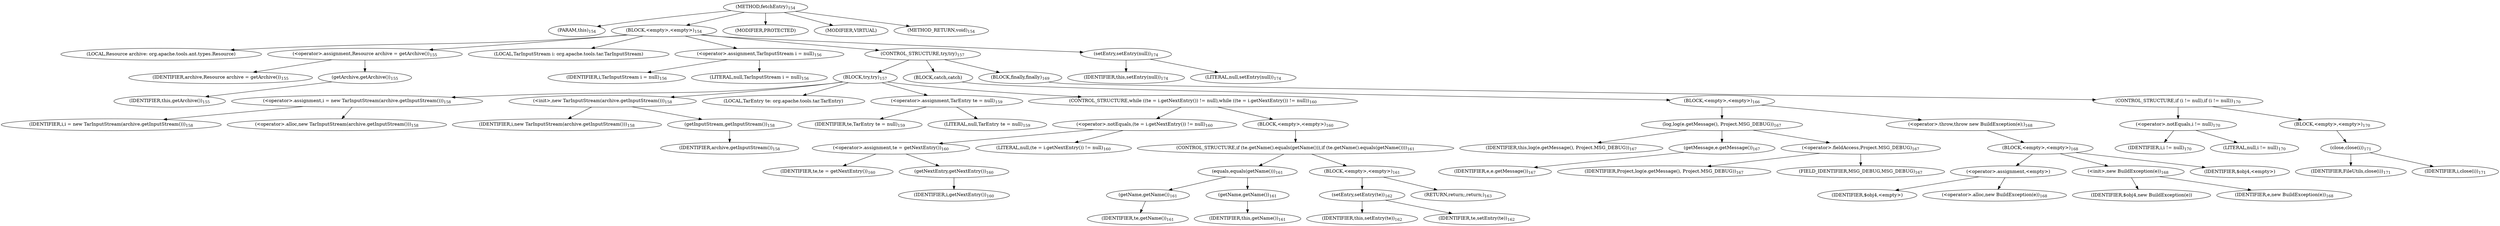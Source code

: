 digraph "fetchEntry" {  
"278" [label = <(METHOD,fetchEntry)<SUB>154</SUB>> ]
"34" [label = <(PARAM,this)<SUB>154</SUB>> ]
"279" [label = <(BLOCK,&lt;empty&gt;,&lt;empty&gt;)<SUB>154</SUB>> ]
"280" [label = <(LOCAL,Resource archive: org.apache.tools.ant.types.Resource)> ]
"281" [label = <(&lt;operator&gt;.assignment,Resource archive = getArchive())<SUB>155</SUB>> ]
"282" [label = <(IDENTIFIER,archive,Resource archive = getArchive())<SUB>155</SUB>> ]
"283" [label = <(getArchive,getArchive())<SUB>155</SUB>> ]
"33" [label = <(IDENTIFIER,this,getArchive())<SUB>155</SUB>> ]
"36" [label = <(LOCAL,TarInputStream i: org.apache.tools.tar.TarInputStream)> ]
"284" [label = <(&lt;operator&gt;.assignment,TarInputStream i = null)<SUB>156</SUB>> ]
"285" [label = <(IDENTIFIER,i,TarInputStream i = null)<SUB>156</SUB>> ]
"286" [label = <(LITERAL,null,TarInputStream i = null)<SUB>156</SUB>> ]
"287" [label = <(CONTROL_STRUCTURE,try,try)<SUB>157</SUB>> ]
"288" [label = <(BLOCK,try,try)<SUB>157</SUB>> ]
"289" [label = <(&lt;operator&gt;.assignment,i = new TarInputStream(archive.getInputStream()))<SUB>158</SUB>> ]
"290" [label = <(IDENTIFIER,i,i = new TarInputStream(archive.getInputStream()))<SUB>158</SUB>> ]
"291" [label = <(&lt;operator&gt;.alloc,new TarInputStream(archive.getInputStream()))<SUB>158</SUB>> ]
"292" [label = <(&lt;init&gt;,new TarInputStream(archive.getInputStream()))<SUB>158</SUB>> ]
"35" [label = <(IDENTIFIER,i,new TarInputStream(archive.getInputStream()))<SUB>158</SUB>> ]
"293" [label = <(getInputStream,getInputStream())<SUB>158</SUB>> ]
"294" [label = <(IDENTIFIER,archive,getInputStream())<SUB>158</SUB>> ]
"295" [label = <(LOCAL,TarEntry te: org.apache.tools.tar.TarEntry)> ]
"296" [label = <(&lt;operator&gt;.assignment,TarEntry te = null)<SUB>159</SUB>> ]
"297" [label = <(IDENTIFIER,te,TarEntry te = null)<SUB>159</SUB>> ]
"298" [label = <(LITERAL,null,TarEntry te = null)<SUB>159</SUB>> ]
"299" [label = <(CONTROL_STRUCTURE,while ((te = i.getNextEntry()) != null),while ((te = i.getNextEntry()) != null))<SUB>160</SUB>> ]
"300" [label = <(&lt;operator&gt;.notEquals,(te = i.getNextEntry()) != null)<SUB>160</SUB>> ]
"301" [label = <(&lt;operator&gt;.assignment,te = getNextEntry())<SUB>160</SUB>> ]
"302" [label = <(IDENTIFIER,te,te = getNextEntry())<SUB>160</SUB>> ]
"303" [label = <(getNextEntry,getNextEntry())<SUB>160</SUB>> ]
"304" [label = <(IDENTIFIER,i,getNextEntry())<SUB>160</SUB>> ]
"305" [label = <(LITERAL,null,(te = i.getNextEntry()) != null)<SUB>160</SUB>> ]
"306" [label = <(BLOCK,&lt;empty&gt;,&lt;empty&gt;)<SUB>160</SUB>> ]
"307" [label = <(CONTROL_STRUCTURE,if (te.getName().equals(getName())),if (te.getName().equals(getName())))<SUB>161</SUB>> ]
"308" [label = <(equals,equals(getName()))<SUB>161</SUB>> ]
"309" [label = <(getName,getName())<SUB>161</SUB>> ]
"310" [label = <(IDENTIFIER,te,getName())<SUB>161</SUB>> ]
"311" [label = <(getName,getName())<SUB>161</SUB>> ]
"37" [label = <(IDENTIFIER,this,getName())<SUB>161</SUB>> ]
"312" [label = <(BLOCK,&lt;empty&gt;,&lt;empty&gt;)<SUB>161</SUB>> ]
"313" [label = <(setEntry,setEntry(te))<SUB>162</SUB>> ]
"38" [label = <(IDENTIFIER,this,setEntry(te))<SUB>162</SUB>> ]
"314" [label = <(IDENTIFIER,te,setEntry(te))<SUB>162</SUB>> ]
"315" [label = <(RETURN,return;,return;)<SUB>163</SUB>> ]
"316" [label = <(BLOCK,catch,catch)> ]
"317" [label = <(BLOCK,&lt;empty&gt;,&lt;empty&gt;)<SUB>166</SUB>> ]
"318" [label = <(log,log(e.getMessage(), Project.MSG_DEBUG))<SUB>167</SUB>> ]
"39" [label = <(IDENTIFIER,this,log(e.getMessage(), Project.MSG_DEBUG))<SUB>167</SUB>> ]
"319" [label = <(getMessage,e.getMessage())<SUB>167</SUB>> ]
"320" [label = <(IDENTIFIER,e,e.getMessage())<SUB>167</SUB>> ]
"321" [label = <(&lt;operator&gt;.fieldAccess,Project.MSG_DEBUG)<SUB>167</SUB>> ]
"322" [label = <(IDENTIFIER,Project,log(e.getMessage(), Project.MSG_DEBUG))<SUB>167</SUB>> ]
"323" [label = <(FIELD_IDENTIFIER,MSG_DEBUG,MSG_DEBUG)<SUB>167</SUB>> ]
"324" [label = <(&lt;operator&gt;.throw,throw new BuildException(e);)<SUB>168</SUB>> ]
"325" [label = <(BLOCK,&lt;empty&gt;,&lt;empty&gt;)<SUB>168</SUB>> ]
"326" [label = <(&lt;operator&gt;.assignment,&lt;empty&gt;)> ]
"327" [label = <(IDENTIFIER,$obj4,&lt;empty&gt;)> ]
"328" [label = <(&lt;operator&gt;.alloc,new BuildException(e))<SUB>168</SUB>> ]
"329" [label = <(&lt;init&gt;,new BuildException(e))<SUB>168</SUB>> ]
"330" [label = <(IDENTIFIER,$obj4,new BuildException(e))> ]
"331" [label = <(IDENTIFIER,e,new BuildException(e))<SUB>168</SUB>> ]
"332" [label = <(IDENTIFIER,$obj4,&lt;empty&gt;)> ]
"333" [label = <(BLOCK,finally,finally)<SUB>169</SUB>> ]
"334" [label = <(CONTROL_STRUCTURE,if (i != null),if (i != null))<SUB>170</SUB>> ]
"335" [label = <(&lt;operator&gt;.notEquals,i != null)<SUB>170</SUB>> ]
"336" [label = <(IDENTIFIER,i,i != null)<SUB>170</SUB>> ]
"337" [label = <(LITERAL,null,i != null)<SUB>170</SUB>> ]
"338" [label = <(BLOCK,&lt;empty&gt;,&lt;empty&gt;)<SUB>170</SUB>> ]
"339" [label = <(close,close(i))<SUB>171</SUB>> ]
"340" [label = <(IDENTIFIER,FileUtils,close(i))<SUB>171</SUB>> ]
"341" [label = <(IDENTIFIER,i,close(i))<SUB>171</SUB>> ]
"342" [label = <(setEntry,setEntry(null))<SUB>174</SUB>> ]
"40" [label = <(IDENTIFIER,this,setEntry(null))<SUB>174</SUB>> ]
"343" [label = <(LITERAL,null,setEntry(null))<SUB>174</SUB>> ]
"344" [label = <(MODIFIER,PROTECTED)> ]
"345" [label = <(MODIFIER,VIRTUAL)> ]
"346" [label = <(METHOD_RETURN,void)<SUB>154</SUB>> ]
  "278" -> "34" 
  "278" -> "279" 
  "278" -> "344" 
  "278" -> "345" 
  "278" -> "346" 
  "279" -> "280" 
  "279" -> "281" 
  "279" -> "36" 
  "279" -> "284" 
  "279" -> "287" 
  "279" -> "342" 
  "281" -> "282" 
  "281" -> "283" 
  "283" -> "33" 
  "284" -> "285" 
  "284" -> "286" 
  "287" -> "288" 
  "287" -> "316" 
  "287" -> "333" 
  "288" -> "289" 
  "288" -> "292" 
  "288" -> "295" 
  "288" -> "296" 
  "288" -> "299" 
  "289" -> "290" 
  "289" -> "291" 
  "292" -> "35" 
  "292" -> "293" 
  "293" -> "294" 
  "296" -> "297" 
  "296" -> "298" 
  "299" -> "300" 
  "299" -> "306" 
  "300" -> "301" 
  "300" -> "305" 
  "301" -> "302" 
  "301" -> "303" 
  "303" -> "304" 
  "306" -> "307" 
  "307" -> "308" 
  "307" -> "312" 
  "308" -> "309" 
  "308" -> "311" 
  "309" -> "310" 
  "311" -> "37" 
  "312" -> "313" 
  "312" -> "315" 
  "313" -> "38" 
  "313" -> "314" 
  "316" -> "317" 
  "317" -> "318" 
  "317" -> "324" 
  "318" -> "39" 
  "318" -> "319" 
  "318" -> "321" 
  "319" -> "320" 
  "321" -> "322" 
  "321" -> "323" 
  "324" -> "325" 
  "325" -> "326" 
  "325" -> "329" 
  "325" -> "332" 
  "326" -> "327" 
  "326" -> "328" 
  "329" -> "330" 
  "329" -> "331" 
  "333" -> "334" 
  "334" -> "335" 
  "334" -> "338" 
  "335" -> "336" 
  "335" -> "337" 
  "338" -> "339" 
  "339" -> "340" 
  "339" -> "341" 
  "342" -> "40" 
  "342" -> "343" 
}
